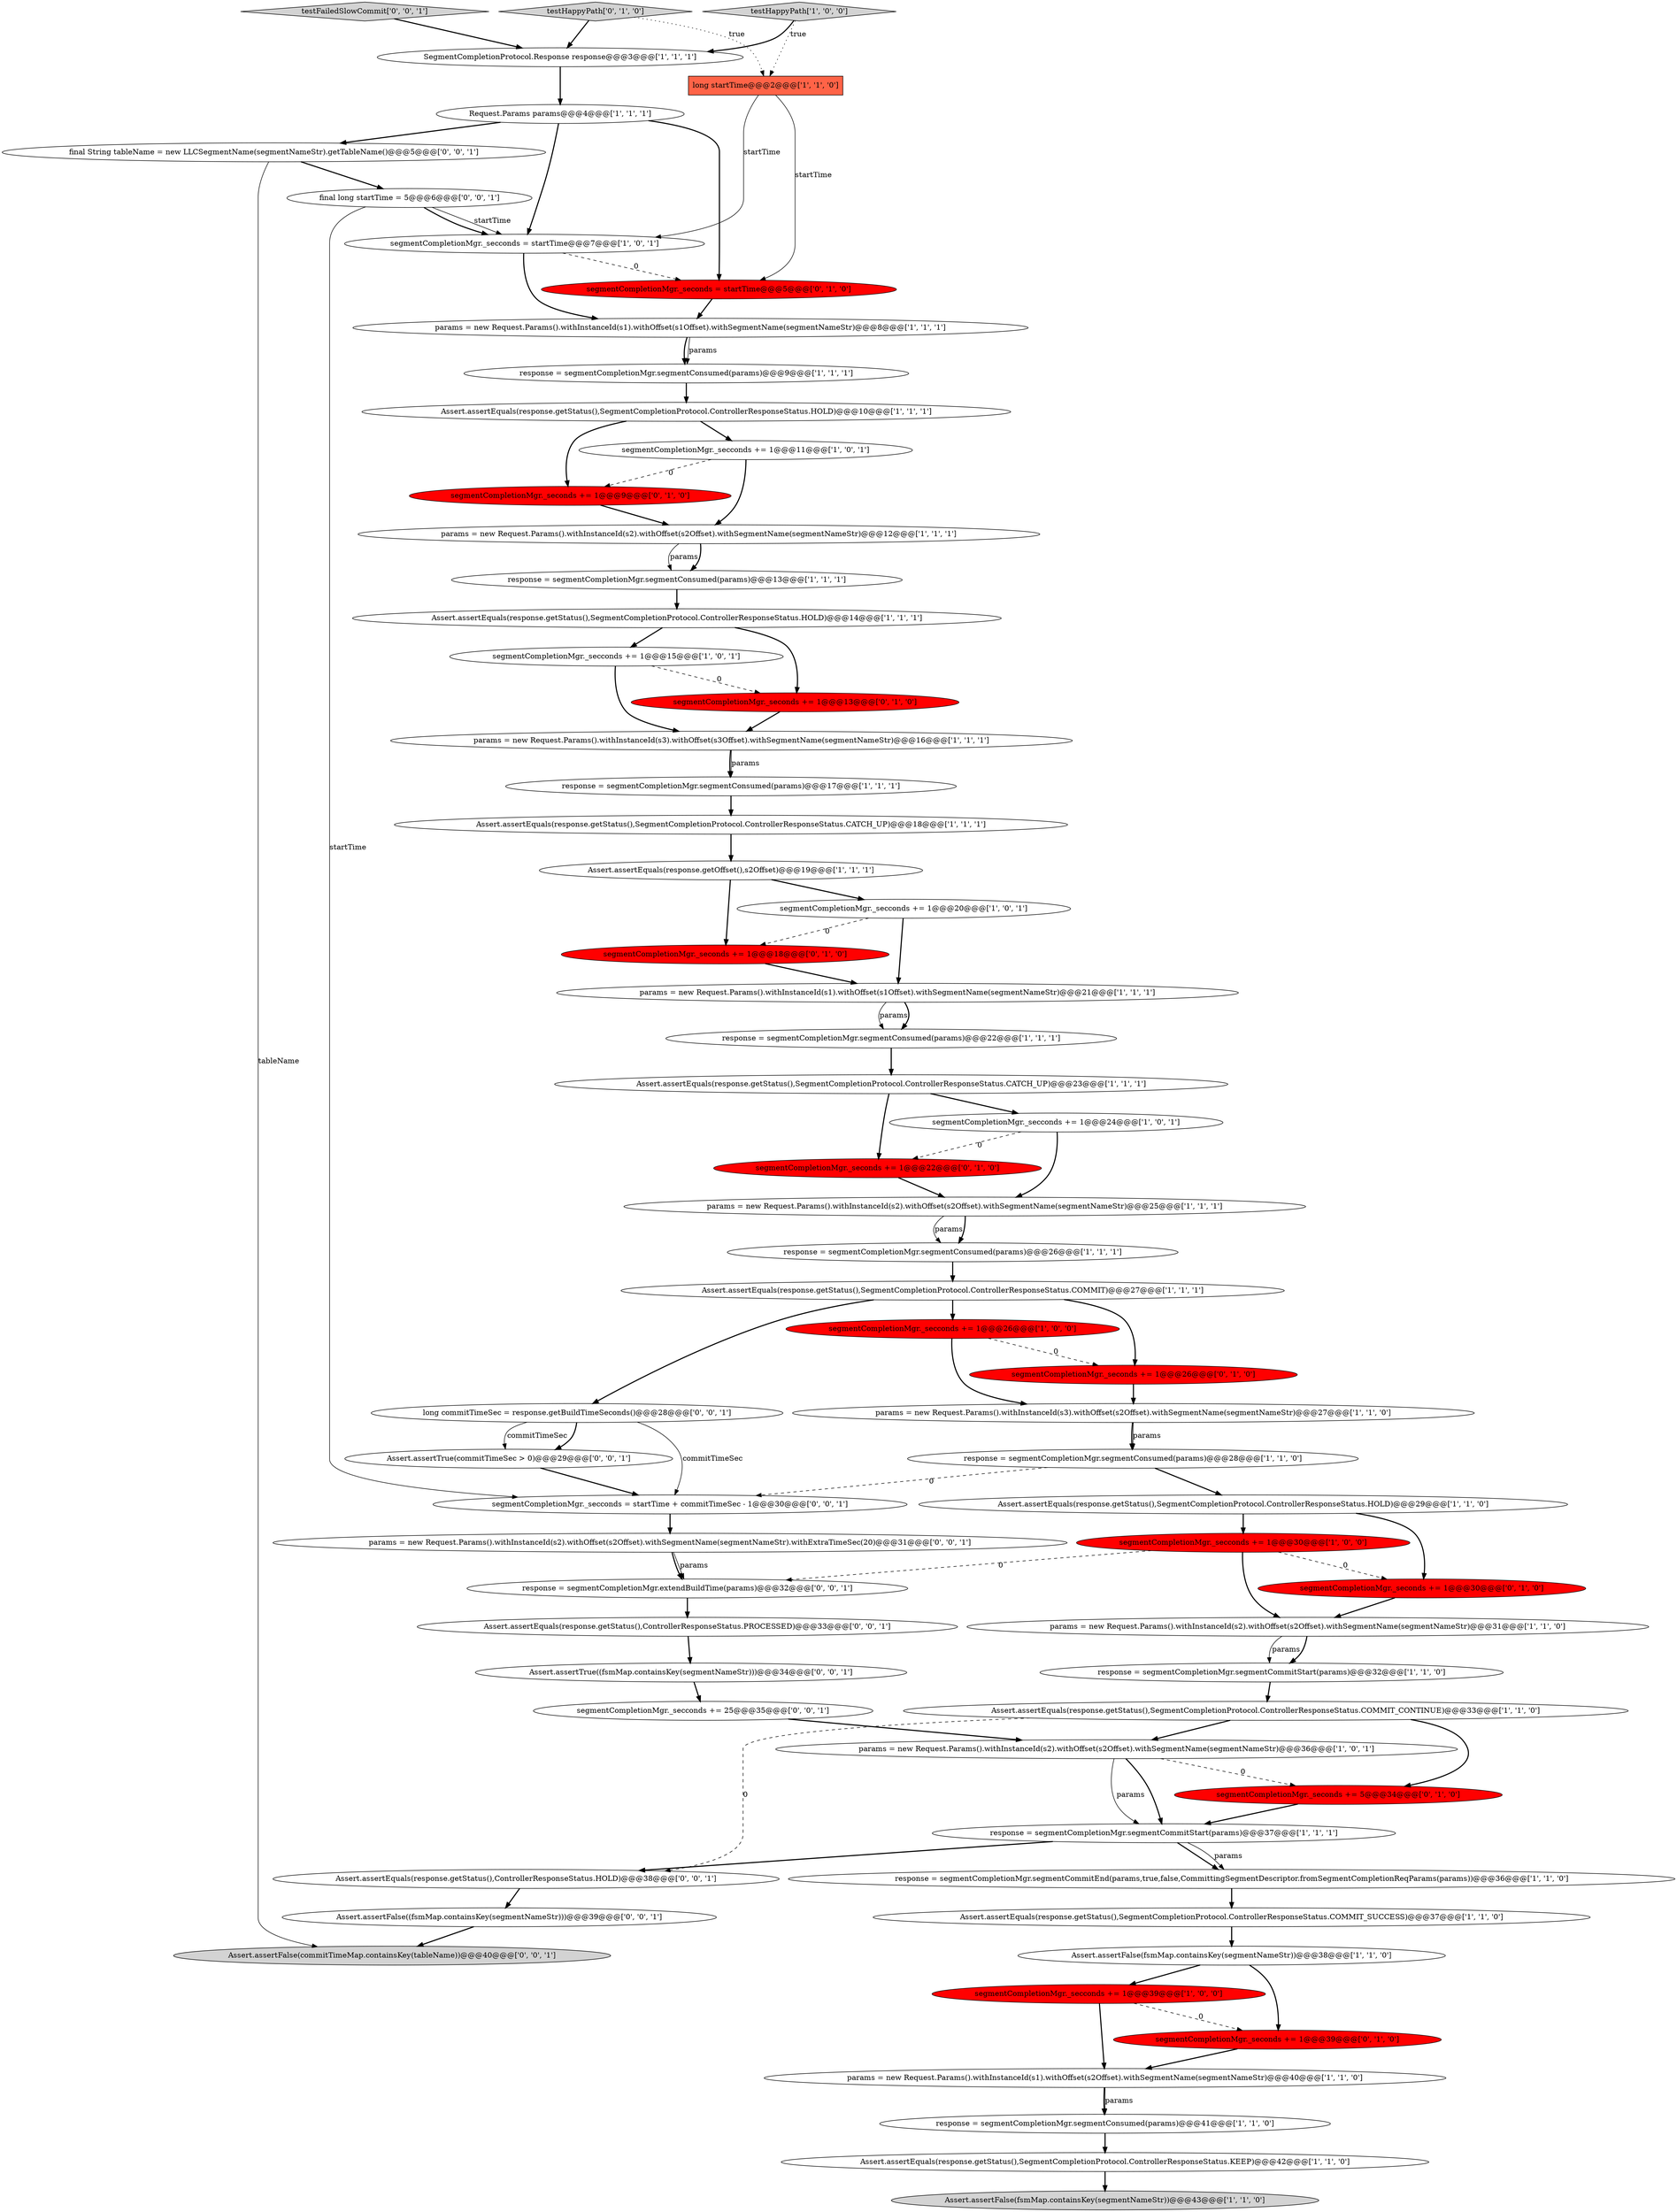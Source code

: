 digraph {
26 [style = filled, label = "Assert.assertEquals(response.getStatus(),SegmentCompletionProtocol.ControllerResponseStatus.CATCH_UP)@@@18@@@['1', '1', '1']", fillcolor = white, shape = ellipse image = "AAA0AAABBB1BBB"];
54 [style = filled, label = "Assert.assertFalse(commitTimeMap.containsKey(tableName))@@@40@@@['0', '0', '1']", fillcolor = lightgray, shape = ellipse image = "AAA0AAABBB3BBB"];
9 [style = filled, label = "params = new Request.Params().withInstanceId(s1).withOffset(s1Offset).withSegmentName(segmentNameStr)@@@8@@@['1', '1', '1']", fillcolor = white, shape = ellipse image = "AAA0AAABBB1BBB"];
64 [style = filled, label = "segmentCompletionMgr._secconds += 25@@@35@@@['0', '0', '1']", fillcolor = white, shape = ellipse image = "AAA0AAABBB3BBB"];
50 [style = filled, label = "segmentCompletionMgr._seconds += 1@@@22@@@['0', '1', '0']", fillcolor = red, shape = ellipse image = "AAA1AAABBB2BBB"];
15 [style = filled, label = "Assert.assertEquals(response.getStatus(),SegmentCompletionProtocol.ControllerResponseStatus.HOLD)@@@14@@@['1', '1', '1']", fillcolor = white, shape = ellipse image = "AAA0AAABBB1BBB"];
1 [style = filled, label = "response = segmentCompletionMgr.segmentCommitStart(params)@@@32@@@['1', '1', '0']", fillcolor = white, shape = ellipse image = "AAA0AAABBB1BBB"];
17 [style = filled, label = "response = segmentCompletionMgr.segmentConsumed(params)@@@26@@@['1', '1', '1']", fillcolor = white, shape = ellipse image = "AAA0AAABBB1BBB"];
28 [style = filled, label = "segmentCompletionMgr._secconds += 1@@@24@@@['1', '0', '1']", fillcolor = white, shape = ellipse image = "AAA0AAABBB1BBB"];
29 [style = filled, label = "response = segmentCompletionMgr.segmentCommitStart(params)@@@37@@@['1', '1', '1']", fillcolor = white, shape = ellipse image = "AAA0AAABBB1BBB"];
45 [style = filled, label = "segmentCompletionMgr._seconds = startTime@@@5@@@['0', '1', '0']", fillcolor = red, shape = ellipse image = "AAA1AAABBB2BBB"];
3 [style = filled, label = "Assert.assertEquals(response.getStatus(),SegmentCompletionProtocol.ControllerResponseStatus.KEEP)@@@42@@@['1', '1', '0']", fillcolor = white, shape = ellipse image = "AAA0AAABBB1BBB"];
35 [style = filled, label = "response = segmentCompletionMgr.segmentConsumed(params)@@@9@@@['1', '1', '1']", fillcolor = white, shape = ellipse image = "AAA0AAABBB1BBB"];
57 [style = filled, label = "Assert.assertEquals(response.getStatus(),ControllerResponseStatus.HOLD)@@@38@@@['0', '0', '1']", fillcolor = white, shape = ellipse image = "AAA0AAABBB3BBB"];
38 [style = filled, label = "Assert.assertFalse(fsmMap.containsKey(segmentNameStr))@@@43@@@['1', '1', '0']", fillcolor = lightgray, shape = ellipse image = "AAA0AAABBB1BBB"];
31 [style = filled, label = "segmentCompletionMgr._secconds += 1@@@30@@@['1', '0', '0']", fillcolor = red, shape = ellipse image = "AAA1AAABBB1BBB"];
13 [style = filled, label = "segmentCompletionMgr._secconds += 1@@@15@@@['1', '0', '1']", fillcolor = white, shape = ellipse image = "AAA0AAABBB1BBB"];
14 [style = filled, label = "testHappyPath['1', '0', '0']", fillcolor = lightgray, shape = diamond image = "AAA0AAABBB1BBB"];
12 [style = filled, label = "Assert.assertEquals(response.getStatus(),SegmentCompletionProtocol.ControllerResponseStatus.CATCH_UP)@@@23@@@['1', '1', '1']", fillcolor = white, shape = ellipse image = "AAA0AAABBB1BBB"];
21 [style = filled, label = "segmentCompletionMgr._secconds = startTime@@@7@@@['1', '0', '1']", fillcolor = white, shape = ellipse image = "AAA0AAABBB1BBB"];
58 [style = filled, label = "params = new Request.Params().withInstanceId(s2).withOffset(s2Offset).withSegmentName(segmentNameStr).withExtraTimeSec(20)@@@31@@@['0', '0', '1']", fillcolor = white, shape = ellipse image = "AAA0AAABBB3BBB"];
20 [style = filled, label = "SegmentCompletionProtocol.Response response@@@3@@@['1', '1', '1']", fillcolor = white, shape = ellipse image = "AAA0AAABBB1BBB"];
53 [style = filled, label = "response = segmentCompletionMgr.extendBuildTime(params)@@@32@@@['0', '0', '1']", fillcolor = white, shape = ellipse image = "AAA0AAABBB3BBB"];
61 [style = filled, label = "Assert.assertFalse((fsmMap.containsKey(segmentNameStr)))@@@39@@@['0', '0', '1']", fillcolor = white, shape = ellipse image = "AAA0AAABBB3BBB"];
66 [style = filled, label = "Assert.assertEquals(response.getStatus(),ControllerResponseStatus.PROCESSED)@@@33@@@['0', '0', '1']", fillcolor = white, shape = ellipse image = "AAA0AAABBB3BBB"];
8 [style = filled, label = "response = segmentCompletionMgr.segmentCommitEnd(params,true,false,CommittingSegmentDescriptor.fromSegmentCompletionReqParams(params))@@@36@@@['1', '1', '0']", fillcolor = white, shape = ellipse image = "AAA0AAABBB1BBB"];
27 [style = filled, label = "Assert.assertEquals(response.getStatus(),SegmentCompletionProtocol.ControllerResponseStatus.HOLD)@@@10@@@['1', '1', '1']", fillcolor = white, shape = ellipse image = "AAA0AAABBB1BBB"];
0 [style = filled, label = "params = new Request.Params().withInstanceId(s1).withOffset(s1Offset).withSegmentName(segmentNameStr)@@@21@@@['1', '1', '1']", fillcolor = white, shape = ellipse image = "AAA0AAABBB1BBB"];
40 [style = filled, label = "long startTime@@@2@@@['1', '1', '0']", fillcolor = tomato, shape = box image = "AAA0AAABBB1BBB"];
52 [style = filled, label = "segmentCompletionMgr._seconds += 1@@@13@@@['0', '1', '0']", fillcolor = red, shape = ellipse image = "AAA1AAABBB2BBB"];
24 [style = filled, label = "response = segmentCompletionMgr.segmentConsumed(params)@@@13@@@['1', '1', '1']", fillcolor = white, shape = ellipse image = "AAA0AAABBB1BBB"];
49 [style = filled, label = "segmentCompletionMgr._seconds += 1@@@18@@@['0', '1', '0']", fillcolor = red, shape = ellipse image = "AAA1AAABBB2BBB"];
19 [style = filled, label = "response = segmentCompletionMgr.segmentConsumed(params)@@@17@@@['1', '1', '1']", fillcolor = white, shape = ellipse image = "AAA0AAABBB1BBB"];
41 [style = filled, label = "Assert.assertEquals(response.getOffset(),s2Offset)@@@19@@@['1', '1', '1']", fillcolor = white, shape = ellipse image = "AAA0AAABBB1BBB"];
6 [style = filled, label = "response = segmentCompletionMgr.segmentConsumed(params)@@@41@@@['1', '1', '0']", fillcolor = white, shape = ellipse image = "AAA0AAABBB1BBB"];
55 [style = filled, label = "testFailedSlowCommit['0', '0', '1']", fillcolor = lightgray, shape = diamond image = "AAA0AAABBB3BBB"];
56 [style = filled, label = "Assert.assertTrue(commitTimeSec > 0)@@@29@@@['0', '0', '1']", fillcolor = white, shape = ellipse image = "AAA0AAABBB3BBB"];
44 [style = filled, label = "segmentCompletionMgr._seconds += 1@@@26@@@['0', '1', '0']", fillcolor = red, shape = ellipse image = "AAA1AAABBB2BBB"];
18 [style = filled, label = "segmentCompletionMgr._secconds += 1@@@39@@@['1', '0', '0']", fillcolor = red, shape = ellipse image = "AAA1AAABBB1BBB"];
39 [style = filled, label = "segmentCompletionMgr._secconds += 1@@@26@@@['1', '0', '0']", fillcolor = red, shape = ellipse image = "AAA1AAABBB1BBB"];
59 [style = filled, label = "Assert.assertTrue((fsmMap.containsKey(segmentNameStr)))@@@34@@@['0', '0', '1']", fillcolor = white, shape = ellipse image = "AAA0AAABBB3BBB"];
62 [style = filled, label = "segmentCompletionMgr._secconds = startTime + commitTimeSec - 1@@@30@@@['0', '0', '1']", fillcolor = white, shape = ellipse image = "AAA0AAABBB3BBB"];
37 [style = filled, label = "params = new Request.Params().withInstanceId(s3).withOffset(s2Offset).withSegmentName(segmentNameStr)@@@27@@@['1', '1', '0']", fillcolor = white, shape = ellipse image = "AAA0AAABBB1BBB"];
43 [style = filled, label = "testHappyPath['0', '1', '0']", fillcolor = lightgray, shape = diamond image = "AAA0AAABBB2BBB"];
65 [style = filled, label = "long commitTimeSec = response.getBuildTimeSeconds()@@@28@@@['0', '0', '1']", fillcolor = white, shape = ellipse image = "AAA0AAABBB3BBB"];
47 [style = filled, label = "segmentCompletionMgr._seconds += 5@@@34@@@['0', '1', '0']", fillcolor = red, shape = ellipse image = "AAA1AAABBB2BBB"];
48 [style = filled, label = "segmentCompletionMgr._seconds += 1@@@9@@@['0', '1', '0']", fillcolor = red, shape = ellipse image = "AAA1AAABBB2BBB"];
63 [style = filled, label = "final long startTime = 5@@@6@@@['0', '0', '1']", fillcolor = white, shape = ellipse image = "AAA0AAABBB3BBB"];
46 [style = filled, label = "segmentCompletionMgr._seconds += 1@@@30@@@['0', '1', '0']", fillcolor = red, shape = ellipse image = "AAA1AAABBB2BBB"];
16 [style = filled, label = "response = segmentCompletionMgr.segmentConsumed(params)@@@28@@@['1', '1', '0']", fillcolor = white, shape = ellipse image = "AAA0AAABBB1BBB"];
30 [style = filled, label = "params = new Request.Params().withInstanceId(s1).withOffset(s2Offset).withSegmentName(segmentNameStr)@@@40@@@['1', '1', '0']", fillcolor = white, shape = ellipse image = "AAA0AAABBB1BBB"];
7 [style = filled, label = "Assert.assertEquals(response.getStatus(),SegmentCompletionProtocol.ControllerResponseStatus.COMMIT)@@@27@@@['1', '1', '1']", fillcolor = white, shape = ellipse image = "AAA0AAABBB1BBB"];
4 [style = filled, label = "Assert.assertEquals(response.getStatus(),SegmentCompletionProtocol.ControllerResponseStatus.COMMIT_CONTINUE)@@@33@@@['1', '1', '0']", fillcolor = white, shape = ellipse image = "AAA0AAABBB1BBB"];
42 [style = filled, label = "params = new Request.Params().withInstanceId(s2).withOffset(s2Offset).withSegmentName(segmentNameStr)@@@25@@@['1', '1', '1']", fillcolor = white, shape = ellipse image = "AAA0AAABBB1BBB"];
34 [style = filled, label = "params = new Request.Params().withInstanceId(s2).withOffset(s2Offset).withSegmentName(segmentNameStr)@@@31@@@['1', '1', '0']", fillcolor = white, shape = ellipse image = "AAA0AAABBB1BBB"];
60 [style = filled, label = "final String tableName = new LLCSegmentName(segmentNameStr).getTableName()@@@5@@@['0', '0', '1']", fillcolor = white, shape = ellipse image = "AAA0AAABBB3BBB"];
10 [style = filled, label = "params = new Request.Params().withInstanceId(s3).withOffset(s3Offset).withSegmentName(segmentNameStr)@@@16@@@['1', '1', '1']", fillcolor = white, shape = ellipse image = "AAA0AAABBB1BBB"];
11 [style = filled, label = "response = segmentCompletionMgr.segmentConsumed(params)@@@22@@@['1', '1', '1']", fillcolor = white, shape = ellipse image = "AAA0AAABBB1BBB"];
2 [style = filled, label = "Assert.assertEquals(response.getStatus(),SegmentCompletionProtocol.ControllerResponseStatus.HOLD)@@@29@@@['1', '1', '0']", fillcolor = white, shape = ellipse image = "AAA0AAABBB1BBB"];
25 [style = filled, label = "Request.Params params@@@4@@@['1', '1', '1']", fillcolor = white, shape = ellipse image = "AAA0AAABBB1BBB"];
36 [style = filled, label = "segmentCompletionMgr._secconds += 1@@@11@@@['1', '0', '1']", fillcolor = white, shape = ellipse image = "AAA0AAABBB1BBB"];
51 [style = filled, label = "segmentCompletionMgr._seconds += 1@@@39@@@['0', '1', '0']", fillcolor = red, shape = ellipse image = "AAA1AAABBB2BBB"];
33 [style = filled, label = "segmentCompletionMgr._secconds += 1@@@20@@@['1', '0', '1']", fillcolor = white, shape = ellipse image = "AAA0AAABBB1BBB"];
23 [style = filled, label = "params = new Request.Params().withInstanceId(s2).withOffset(s2Offset).withSegmentName(segmentNameStr)@@@12@@@['1', '1', '1']", fillcolor = white, shape = ellipse image = "AAA0AAABBB1BBB"];
32 [style = filled, label = "Assert.assertFalse(fsmMap.containsKey(segmentNameStr))@@@38@@@['1', '1', '0']", fillcolor = white, shape = ellipse image = "AAA0AAABBB1BBB"];
5 [style = filled, label = "Assert.assertEquals(response.getStatus(),SegmentCompletionProtocol.ControllerResponseStatus.COMMIT_SUCCESS)@@@37@@@['1', '1', '0']", fillcolor = white, shape = ellipse image = "AAA0AAABBB1BBB"];
22 [style = filled, label = "params = new Request.Params().withInstanceId(s2).withOffset(s2Offset).withSegmentName(segmentNameStr)@@@36@@@['1', '0', '1']", fillcolor = white, shape = ellipse image = "AAA0AAABBB1BBB"];
6->3 [style = bold, label=""];
46->34 [style = bold, label=""];
25->45 [style = bold, label=""];
10->19 [style = bold, label=""];
18->30 [style = bold, label=""];
65->56 [style = bold, label=""];
49->0 [style = bold, label=""];
3->38 [style = bold, label=""];
30->6 [style = bold, label=""];
33->49 [style = dashed, label="0"];
9->35 [style = bold, label=""];
33->0 [style = bold, label=""];
9->35 [style = solid, label="params"];
15->52 [style = bold, label=""];
60->63 [style = bold, label=""];
37->16 [style = solid, label="params"];
28->42 [style = bold, label=""];
32->18 [style = bold, label=""];
0->11 [style = solid, label="params"];
25->21 [style = bold, label=""];
14->20 [style = bold, label=""];
2->31 [style = bold, label=""];
59->64 [style = bold, label=""];
1->4 [style = bold, label=""];
10->19 [style = solid, label="params"];
15->13 [style = bold, label=""];
40->21 [style = solid, label="startTime"];
12->28 [style = bold, label=""];
57->61 [style = bold, label=""];
64->22 [style = bold, label=""];
56->62 [style = bold, label=""];
51->30 [style = bold, label=""];
11->12 [style = bold, label=""];
41->49 [style = bold, label=""];
20->25 [style = bold, label=""];
21->45 [style = dashed, label="0"];
63->62 [style = solid, label="startTime"];
21->9 [style = bold, label=""];
31->46 [style = dashed, label="0"];
19->26 [style = bold, label=""];
13->52 [style = dashed, label="0"];
44->37 [style = bold, label=""];
34->1 [style = solid, label="params"];
4->47 [style = bold, label=""];
29->57 [style = bold, label=""];
4->22 [style = bold, label=""];
37->16 [style = bold, label=""];
32->51 [style = bold, label=""];
7->44 [style = bold, label=""];
4->57 [style = dashed, label="0"];
39->37 [style = bold, label=""];
18->51 [style = dashed, label="0"];
13->10 [style = bold, label=""];
43->20 [style = bold, label=""];
22->29 [style = bold, label=""];
0->11 [style = bold, label=""];
36->48 [style = dashed, label="0"];
65->56 [style = solid, label="commitTimeSec"];
63->21 [style = solid, label="startTime"];
42->17 [style = solid, label="params"];
31->34 [style = bold, label=""];
65->62 [style = solid, label="commitTimeSec"];
14->40 [style = dotted, label="true"];
5->32 [style = bold, label=""];
47->29 [style = bold, label=""];
26->41 [style = bold, label=""];
22->29 [style = solid, label="params"];
48->23 [style = bold, label=""];
31->53 [style = dashed, label="0"];
58->53 [style = bold, label=""];
30->6 [style = solid, label="params"];
50->42 [style = bold, label=""];
7->39 [style = bold, label=""];
43->40 [style = dotted, label="true"];
41->33 [style = bold, label=""];
61->54 [style = bold, label=""];
63->21 [style = bold, label=""];
45->9 [style = bold, label=""];
24->15 [style = bold, label=""];
29->8 [style = bold, label=""];
2->46 [style = bold, label=""];
60->54 [style = solid, label="tableName"];
35->27 [style = bold, label=""];
23->24 [style = solid, label="params"];
27->36 [style = bold, label=""];
12->50 [style = bold, label=""];
22->47 [style = dashed, label="0"];
55->20 [style = bold, label=""];
34->1 [style = bold, label=""];
39->44 [style = dashed, label="0"];
42->17 [style = bold, label=""];
62->58 [style = bold, label=""];
29->8 [style = solid, label="params"];
52->10 [style = bold, label=""];
16->2 [style = bold, label=""];
7->65 [style = bold, label=""];
17->7 [style = bold, label=""];
16->62 [style = dashed, label="0"];
23->24 [style = bold, label=""];
36->23 [style = bold, label=""];
8->5 [style = bold, label=""];
58->53 [style = solid, label="params"];
53->66 [style = bold, label=""];
27->48 [style = bold, label=""];
66->59 [style = bold, label=""];
25->60 [style = bold, label=""];
28->50 [style = dashed, label="0"];
40->45 [style = solid, label="startTime"];
}

